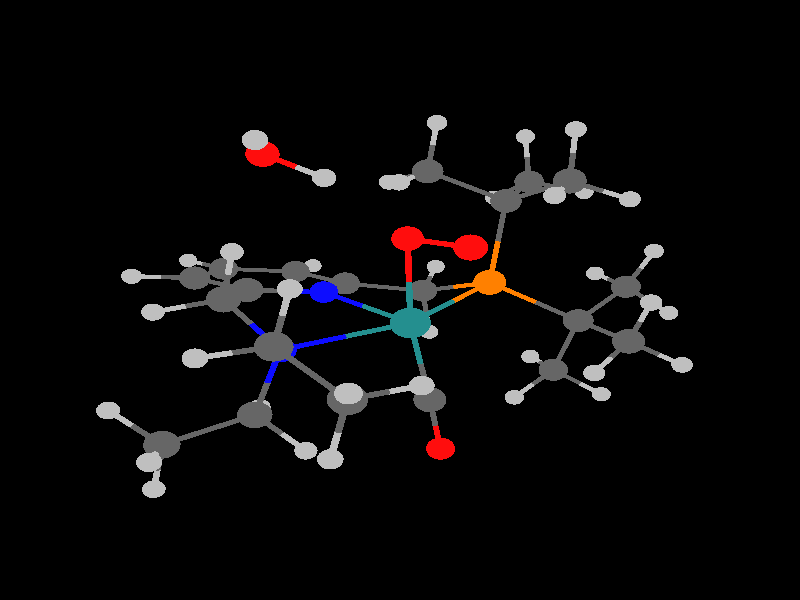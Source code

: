 global_settings {
	ambient_light rgb <0.200000002980232, 0.200000002980232, 0.200000002980232>
	max_trace_level 15
}

background { color rgb <0,0,0> }

camera {
	perspective
	location <-9.21826662250681, -10.4565443156218, 11.6578292661991>
	angle 40
	up <0.269039665202276, 0.602111956126502, 0.751717267885583>
	right <0.820144132216327, -0.552427444449299, 0.1489547616236> * 1
	direction <0.504956692141984, 0.576441767144552, -0.642443482457634> }

light_source {
	<19.1019154068519, -33.5861357192592, 72.4613024607581>
	color rgb <1, 1, 1>
	fade_distance 112.534205808901
	fade_power 0
	parallel
	point_at <-19.1019154068519, 33.5861357192592, -72.4613024607581>
}

light_source {
	<-12.1148253090522, 64.7995143498643, 4.82864731371316>
	color rgb <0.300000011920929, 0.300000011920929, 0.300000011920929>
	fade_distance 112.534205808901
	fade_power 0
	parallel
	point_at <12.1148253090522, -64.7995143498643, -4.82864731371316>
}

#default {
	finish {ambient .8 diffuse 1 specular 1 roughness .005 metallic 0.5}
}

union {
}
union {
cylinder {
	<3.34686, -0.34867, -2.89655>, 	<3.1926609476063, -0.767183553112238, -2.66519665349881>, 0.05
	pigment { rgbt <0.75, 0.75, 0.75, 0> }
}
cylinder {
	<3.1926609476063, -0.767183553112238, -2.66519665349881>, 	<3.009, -1.26566, -2.38964>, 0.05
	pigment { rgbt <0.400000005960464, 0.400000005960464, 0.400000005960464, 0> }
}
cylinder {
	<3.63245, -2.09289, -2.76752>, 	<3.34786520391343, -1.71528621322208, -2.59502998035898>, 0.05
	pigment { rgbt <0.75, 0.75, 0.75, 0> }
}
cylinder {
	<3.34786520391343, -1.71528621322208, -2.59502998035898>, 	<3.009, -1.26566, -2.38964>, 0.05
	pigment { rgbt <0.400000005960464, 0.400000005960464, 0.400000005960464, 0> }
}
cylinder {
	<1.97571, -1.47843, -2.6886>, 	<2.44712251269527, -1.3813590515478, -2.55220703694473>, 0.05
	pigment { rgbt <0.75, 0.75, 0.75, 0> }
}
cylinder {
	<2.44712251269527, -1.3813590515478, -2.55220703694473>, 	<3.009, -1.26566, -2.38964>, 0.05
	pigment { rgbt <0.400000005960464, 0.400000005960464, 0.400000005960464, 0> }
}
cylinder {
	<-4.85289, -1.00424, -2.60984>, 	<-4.75152956093741, -0.904632033184148, -2.12825241188295>, 0.05
	pigment { rgbt <0.75, 0.75, 0.75, 0> }
}
cylinder {
	<-4.75152956093741, -0.904632033184148, -2.12825241188295>, 	<-4.63079, -0.78598, -1.55459>, 0.05
	pigment { rgbt <0.400000005960464, 0.400000005960464, 0.400000005960464, 0> }
}
cylinder {
	<-0.24541, -2.20583, -2.58353>, 	<-0.238786909927239, -1.90058748278065, -2.10053701091626>, 0.05
	pigment { rgbt <1, 0.0500000007450581, 0.0500000007450581, 0> }
}
cylinder {
	<-0.238786909927239, -1.90058748278065, -2.10053701091626>, 	<-0.23183, -1.57996, -1.5932>, 0.05
	pigment { rgbt <0.400000005960464, 0.400000005960464, 0.400000005960464, 0> }
}
cylinder {
	<3.009, -1.26566, -2.38964>, 	<3.10248, -1.220855, -1.631035>, 0.05
	pigment { rgbt <0.400000005960464, 0.400000005960464, 0.400000005960464, 0> }
}
cylinder {
	<3.10248, -1.220855, -1.631035>, 	<3.19596, -1.17605, -0.87243>, 0.05
	pigment { rgbt <0.400000005960464, 0.400000005960464, 0.400000005960464, 0> }
}
cylinder {
	<1.62986, 0.85885, -2.36903>, 	<1.63611786082922, 1.09223945289527, -1.92346665739997>, 0.05
	pigment { rgbt <0.75, 0.75, 0.75, 0> }
}
cylinder {
	<1.63611786082922, 1.09223945289527, -1.92346665739997>, 	<1.64357, 1.37017, -1.39287>, 0.05
	pigment { rgbt <0.400000005960464, 0.400000005960464, 0.400000005960464, 0> }
}
cylinder {
	<0.82291, 3.90564, -2.20703>, 	<0.464275841033067, 3.64141133123107, -1.98563788510829>, 0.05
	pigment { rgbt <0.75, 0.75, 0.75, 0> }
}
cylinder {
	<0.464275841033067, 3.64141133123107, -1.98563788510829>, 	<0.03643, 3.32619, -1.72152>, 0.05
	pigment { rgbt <0.400000005960464, 0.400000005960464, 0.400000005960464, 0> }
}
cylinder {
	<-2.61559, -0.18268, -2.05967>, 	<-2.84762669674792, -0.491049121218968, -1.73849970392504>, 0.05
	pigment { rgbt <0.75, 0.75, 0.75, 0> }
}
cylinder {
	<-2.84762669674792, -0.491049121218968, -1.73849970392504>, 	<-3.12403, -0.85838, -1.35592>, 0.05
	pigment { rgbt <0.400000005960464, 0.400000005960464, 0.400000005960464, 0> }
}
cylinder {
	<-1.49003, 4.82932, -1.98022>, 	<-1.38205736158751, 4.37645693445837, -1.8041357204451>, 0.05
	pigment { rgbt <0.75, 0.75, 0.75, 0> }
}
cylinder {
	<-1.38205736158751, 4.37645693445837, -1.8041357204451>, 	<-1.25326, 3.83625, -1.59409>, 0.05
	pigment { rgbt <0.400000005960464, 0.400000005960464, 0.400000005960464, 0> }
}
cylinder {
	<0.03643, 3.32619, -1.72152>, 	<-0.608415, 3.58122, -1.657805>, 0.05
	pigment { rgbt <0.400000005960464, 0.400000005960464, 0.400000005960464, 0> }
}
cylinder {
	<-0.608415, 3.58122, -1.657805>, 	<-1.25326, 3.83625, -1.59409>, 0.05
	pigment { rgbt <0.400000005960464, 0.400000005960464, 0.400000005960464, 0> }
}
cylinder {
	<0.03643, 3.32619, -1.72152>, 	<0.17463, 2.688725, -1.475685>, 0.05
	pigment { rgbt <0.400000005960464, 0.400000005960464, 0.400000005960464, 0> }
}
cylinder {
	<0.17463, 2.688725, -1.475685>, 	<0.31283, 2.05126, -1.22985>, 0.05
	pigment { rgbt <0.400000005960464, 0.400000005960464, 0.400000005960464, 0> }
}
cylinder {
	<-2.77125, -1.86864, -1.59665>, 	<-2.93220143333838, -1.40772159463566, -1.48681996840085>, 0.05
	pigment { rgbt <0.75, 0.75, 0.75, 0> }
}
cylinder {
	<-2.93220143333838, -1.40772159463566, -1.48681996840085>, 	<-3.12403, -0.85838, -1.35592>, 0.05
	pigment { rgbt <0.400000005960464, 0.400000005960464, 0.400000005960464, 0> }
}
cylinder {
	<-1.25326, 3.83625, -1.59409>, 	<-1.74752, 3.451975, -1.288075>, 0.05
	pigment { rgbt <0.400000005960464, 0.400000005960464, 0.400000005960464, 0> }
}
cylinder {
	<-1.74752, 3.451975, -1.288075>, 	<-2.24178, 3.0677, -0.98206>, 0.05
	pigment { rgbt <0.400000005960464, 0.400000005960464, 0.400000005960464, 0> }
}
cylinder {
	<-0.23183, -1.57996, -1.5932>, 	<-0.273771107345544, -1.14781247749162, -0.823507498938069>, 0.05
	pigment { rgbt <0.400000005960464, 0.400000005960464, 0.400000005960464, 0> }
}
cylinder {
	<-0.273771107345544, -1.14781247749162, -0.823507498938069>, 	<-0.31837, -0.68828, -0.00504>, 0.05
	pigment { rgbt <0.140000000596046, 0.560000002384186, 0.560000002384186, 0> }
}
cylinder {
	<-4.63079, -0.78598, -1.55459>, 	<-3.87741, -0.82218, -1.455255>, 0.05
	pigment { rgbt <0.400000005960464, 0.400000005960464, 0.400000005960464, 0> }
}
cylinder {
	<-3.87741, -0.82218, -1.455255>, 	<-3.12403, -0.85838, -1.35592>, 0.05
	pigment { rgbt <0.400000005960464, 0.400000005960464, 0.400000005960464, 0> }
}
cylinder {
	<-4.63079, -0.78598, -1.55459>, 	<-4.85895006725176, -0.246202315998051, -1.43486168641523>, 0.05
	pigment { rgbt <0.400000005960464, 0.400000005960464, 0.400000005960464, 0> }
}
cylinder {
	<-4.85895006725176, -0.246202315998051, -1.43486168641523>, 	<-5.05049, 0.20694, -1.33435>, 0.05
	pigment { rgbt <0.75, 0.75, 0.75, 0> }
}
cylinder {
	<-4.63079, -0.78598, -1.55459>, 	<-4.92430714597025, -1.18918756574839, -1.22473046139374>, 0.05
	pigment { rgbt <0.400000005960464, 0.400000005960464, 0.400000005960464, 0> }
}
cylinder {
	<-4.92430714597025, -1.18918756574839, -1.22473046139374>, 	<-5.1707, -1.52766, -0.94783>, 0.05
	pigment { rgbt <0.75, 0.75, 0.75, 0> }
}
cylinder {
	<2.46623, 2.10001, -1.42016>, 	<2.09079521154576, 1.76693518658323, -1.40770574748144>, 0.05
	pigment { rgbt <0.75, 0.75, 0.75, 0> }
}
cylinder {
	<2.09079521154576, 1.76693518658323, -1.40770574748144>, 	<1.64357, 1.37017, -1.39287>, 0.05
	pigment { rgbt <0.400000005960464, 0.400000005960464, 0.400000005960464, 0> }
}
cylinder {
	<1.64357, 1.37017, -1.39287>, 	<0.9782, 1.710715, -1.31136>, 0.05
	pigment { rgbt <0.400000005960464, 0.400000005960464, 0.400000005960464, 0> }
}
cylinder {
	<0.9782, 1.710715, -1.31136>, 	<0.31283, 2.05126, -1.22985>, 0.05
	pigment { rgbt <0.400000005960464, 0.400000005960464, 0.400000005960464, 0> }
}
cylinder {
	<1.64357, 1.37017, -1.39287>, 	<1.75720484208658, 0.686397794288581, -0.76948458477181>, 0.05
	pigment { rgbt <0.400000005960464, 0.400000005960464, 0.400000005960464, 0> }
}
cylinder {
	<1.75720484208658, 0.686397794288581, -0.76948458477181>, 	<1.87279, -0.00911, -0.1354>, 0.05
	pigment { rgbt <1, 0.5, 0, 0> }
}
cylinder {
	<-3.12403, -0.85838, -1.35592>, 	<-2.86040902703843, -0.684886854185737, -0.670234157037062>, 0.05
	pigment { rgbt <0.400000005960464, 0.400000005960464, 0.400000005960464, 0> }
}
cylinder {
	<-2.86040902703843, -0.684886854185737, -0.670234157037062>, 	<-2.60517, -0.51691, -0.00635>, 0.05
	pigment { rgbt <0.0500000007450581, 0.0500000007450581, 1, 0> }
}
cylinder {
	<0.31283, 2.05126, -1.22985>, 	<-0.17697811059979, 1.68965474998497, -0.917228614584557>, 0.05
	pigment { rgbt <0.400000005960464, 0.400000005960464, 0.400000005960464, 0> }
}
cylinder {
	<-0.17697811059979, 1.68965474998497, -0.917228614584557>, 	<-0.64961, 1.34073, -0.61557>, 0.05
	pigment { rgbt <0.0500000007450581, 0.0500000007450581, 1, 0> }
}
cylinder {
	<5.29862, -1.51901, -1.13009>, 	<5.00304625083173, -1.18600451734632, -0.894963935565105>, 0.05
	pigment { rgbt <0.75, 0.75, 0.75, 0> }
}
cylinder {
	<5.00304625083173, -1.18600451734632, -0.894963935565105>, 	<4.65112, -0.78951, -0.61501>, 0.05
	pigment { rgbt <0.400000005960464, 0.400000005960464, 0.400000005960464, 0> }
}
cylinder {
	<4.89859, 0.20539, -1.01207>, 	<4.785659389028, -0.248623273754561, -0.830875397047959>, 0.05
	pigment { rgbt <0.75, 0.75, 0.75, 0> }
}
cylinder {
	<4.785659389028, -0.248623273754561, -0.830875397047959>, 	<4.65112, -0.78951, -0.61501>, 0.05
	pigment { rgbt <0.400000005960464, 0.400000005960464, 0.400000005960464, 0> }
}
cylinder {
	<-2.24178, 3.0677, -0.98206>, 	<-2.79657381043735, 3.26989621256813, -0.923595657111771>, 0.05
	pigment { rgbt <0.400000005960464, 0.400000005960464, 0.400000005960464, 0> }
}
cylinder {
	<-2.79657381043735, 3.26989621256813, -0.923595657111771>, 	<-3.26161, 3.43938, -0.87459>, 0.05
	pigment { rgbt <0.75, 0.75, 0.75, 0> }
}
cylinder {
	<-2.24178, 3.0677, -0.98206>, 	<-2.07042, 2.440685, -0.735125>, 0.05
	pigment { rgbt <0.400000005960464, 0.400000005960464, 0.400000005960464, 0> }
}
cylinder {
	<-2.07042, 2.440685, -0.735125>, 	<-1.89906, 1.81367, -0.48819>, 0.05
	pigment { rgbt <0.400000005960464, 0.400000005960464, 0.400000005960464, 0> }
}
cylinder {
	<3.19596, -1.17605, -0.87243>, 	<3.92354, -0.98278, -0.74372>, 0.05
	pigment { rgbt <0.400000005960464, 0.400000005960464, 0.400000005960464, 0> }
}
cylinder {
	<3.92354, -0.98278, -0.74372>, 	<4.65112, -0.78951, -0.61501>, 0.05
	pigment { rgbt <0.400000005960464, 0.400000005960464, 0.400000005960464, 0> }
}
cylinder {
	<3.19596, -1.17605, -0.87243>, 	<3.058935, -1.86181, -0.558505>, 0.05
	pigment { rgbt <0.400000005960464, 0.400000005960464, 0.400000005960464, 0> }
}
cylinder {
	<3.058935, -1.86181, -0.558505>, 	<2.92191, -2.54757, -0.24458>, 0.05
	pigment { rgbt <0.400000005960464, 0.400000005960464, 0.400000005960464, 0> }
}
cylinder {
	<3.19596, -1.17605, -0.87243>, 	<2.53991127839695, -0.597462596123349, -0.506998808782621>, 0.05
	pigment { rgbt <0.400000005960464, 0.400000005960464, 0.400000005960464, 0> }
}
cylinder {
	<2.53991127839695, -0.597462596123349, -0.506998808782621>, 	<1.87279, -0.00911, -0.1354>, 0.05
	pigment { rgbt <1, 0.5, 0, 0> }
}
cylinder {
	<3.64858, -3.27877, -0.63668>, 	<3.31687012165442, -2.94499227001763, -0.457694431173295>, 0.05
	pigment { rgbt <0.75, 0.75, 0.75, 0> }
}
cylinder {
	<3.31687012165442, -2.94499227001763, -0.457694431173295>, 	<2.92191, -2.54757, -0.24458>, 0.05
	pigment { rgbt <0.400000005960464, 0.400000005960464, 0.400000005960464, 0> }
}
cylinder {
	<-0.64961, 1.34073, -0.61557>, 	<-1.26316275444396, 1.57297109783243, -0.553018997670118>, 0.05
	pigment { rgbt <0.0500000007450581, 0.0500000007450581, 1, 0> }
}
cylinder {
	<-1.26316275444396, 1.57297109783243, -0.553018997670118>, 	<-1.89906, 1.81367, -0.48819>, 0.05
	pigment { rgbt <0.400000005960464, 0.400000005960464, 0.400000005960464, 0> }
}
cylinder {
	<-0.64961, 1.34073, -0.61557>, 	<-0.490168095440392, 0.364068912056244, -0.321692249756137>, 0.05
	pigment { rgbt <0.0500000007450581, 0.0500000007450581, 1, 0> }
}
cylinder {
	<-0.490168095440392, 0.364068912056244, -0.321692249756137>, 	<-0.31837, -0.68828, -0.00504>, 0.05
	pigment { rgbt <0.140000000596046, 0.560000002384186, 0.560000002384186, 0> }
}
cylinder {
	<4.65112, -0.78951, -0.61501>, 	<4.79395460533352, -0.80683827891884, -0.0356299958228227>, 0.05
	pigment { rgbt <0.400000005960464, 0.400000005960464, 0.400000005960464, 0> }
}
cylinder {
	<4.79395460533352, -0.80683827891884, -0.0356299958228227>, 	<4.91382, -0.82138, 0.45058>, 0.05
	pigment { rgbt <0.75, 0.75, 0.75, 0> }
}
cylinder {
	<-1.89906, 1.81367, -0.48819>, 	<-2.366305, 1.367215, -0.10599>, 0.05
	pigment { rgbt <0.400000005960464, 0.400000005960464, 0.400000005960464, 0> }
}
cylinder {
	<-2.366305, 1.367215, -0.10599>, 	<-2.83355, 0.92076, 0.27621>, 0.05
	pigment { rgbt <0.400000005960464, 0.400000005960464, 0.400000005960464, 0> }
}
cylinder {
	<1.90555, -2.89679, -0.47328>, 	<2.36932918685603, -2.73743606277907, -0.368921012993453>, 0.05
	pigment { rgbt <0.75, 0.75, 0.75, 0> }
}
cylinder {
	<2.36932918685603, -2.73743606277907, -0.368921012993453>, 	<2.92191, -2.54757, -0.24458>, 0.05
	pigment { rgbt <0.400000005960464, 0.400000005960464, 0.400000005960464, 0> }
}
cylinder {
	<2.92191, -2.54757, -0.24458>, 	<2.9749198928442, -2.53452818552628, 0.350934582282086>, 0.05
	pigment { rgbt <0.400000005960464, 0.400000005960464, 0.400000005960464, 0> }
}
cylinder {
	<2.9749198928442, -2.53452818552628, 0.350934582282086>, 	<3.01942, -2.52358, 0.85085>, 0.05
	pigment { rgbt <0.75, 0.75, 0.75, 0> }
}
cylinder {
	<1.87279, -0.00911, -0.1354>, 	<0.796282597260013, -0.342783274758081, -0.071354697502152>, 0.05
	pigment { rgbt <1, 0.5, 0, 0> }
}
cylinder {
	<0.796282597260013, -0.342783274758081, -0.071354697502152>, 	<-0.31837, -0.68828, -0.00504>, 0.05
	pigment { rgbt <0.140000000596046, 0.560000002384186, 0.560000002384186, 0> }
}
cylinder {
	<1.87279, -0.00911, -0.1354>, 	<2.22196263743148, 0.463755887122569, 0.626579257839004>, 0.05
	pigment { rgbt <1, 0.5, 0, 0> }
}
cylinder {
	<2.22196263743148, 0.463755887122569, 0.626579257839004>, 	<2.56533, 0.92876, 1.37589>, 0.05
	pigment { rgbt <0.400000005960464, 0.400000005960464, 0.400000005960464, 0> }
}
cylinder {
	<-2.60517, -0.51691, -0.00635>, 	<-1.50165814793808, -0.599605830893761, -0.00571785004101753>, 0.05
	pigment { rgbt <0.0500000007450581, 0.0500000007450581, 1, 0> }
}
cylinder {
	<-1.50165814793808, -0.599605830893761, -0.00571785004101753>, 	<-0.31837, -0.68828, -0.00504>, 0.05
	pigment { rgbt <0.140000000596046, 0.560000002384186, 0.560000002384186, 0> }
}
cylinder {
	<-2.60517, -0.51691, -0.00635>, 	<-2.71751184962343, 0.190290748524903, 0.132643401478223>, 0.05
	pigment { rgbt <0.0500000007450581, 0.0500000007450581, 1, 0> }
}
cylinder {
	<-2.71751184962343, 0.190290748524903, 0.132643401478223>, 	<-2.83355, 0.92076, 0.27621>, 0.05
	pigment { rgbt <0.400000005960464, 0.400000005960464, 0.400000005960464, 0> }
}
cylinder {
	<-2.60517, -0.51691, -0.00635>, 	<-2.92256739510793, -0.90840581062889, 0.518831865928199>, 0.05
	pigment { rgbt <0.0500000007450581, 0.0500000007450581, 1, 0> }
}
cylinder {
	<-2.92256739510793, -0.90840581062889, 0.518831865928199>, 	<-3.25043, -1.31281, 1.06133>, 0.05
	pigment { rgbt <0.400000005960464, 0.400000005960464, 0.400000005960464, 0> }
}
cylinder {
	<-0.31837, -0.68828, -0.00504>, 	<-0.430788057824863, -0.514237149017153, 1.07789965051798>, 0.05
	pigment { rgbt <0.140000000596046, 0.560000002384186, 0.560000002384186, 0> }
}
cylinder {
	<-0.430788057824863, -0.514237149017153, 1.07789965051798>, 	<-0.53456, -0.35358, 2.07755>, 0.05
	pigment { rgbt <1, 0.0500000007450581, 0.0500000007450581, 0> }
}
cylinder {
	<-3.38208, -3.24852, 0.05218>, 	<-3.18722285449632, -3.04052359737844, 0.465717466469437>, 0.05
	pigment { rgbt <0.75, 0.75, 0.75, 0> }
}
cylinder {
	<-3.18722285449632, -3.04052359737844, 0.465717466469437>, 	<-2.95512, -2.79277, 0.9583>, 0.05
	pigment { rgbt <0.400000005960464, 0.400000005960464, 0.400000005960464, 0> }
}
cylinder {
	<-3.88007, 1.2062, 0.07627>, 	<-3.40235123980764, 1.07590144583065, 0.167539243696118>, 0.05
	pigment { rgbt <0.75, 0.75, 0.75, 0> }
}
cylinder {
	<-3.40235123980764, 1.07590144583065, 0.167539243696118>, 	<-2.83355, 0.92076, 0.27621>, 0.05
	pigment { rgbt <0.400000005960464, 0.400000005960464, 0.400000005960464, 0> }
}
cylinder {
	<3.73636, 2.40888, 0.24034>, 	<3.78179448498208, 2.10465835605721, 0.637621327396796>, 0.05
	pigment { rgbt <0.75, 0.75, 0.75, 0> }
}
cylinder {
	<3.78179448498208, 2.10465835605721, 0.637621327396796>, 	<3.83591, 1.74231, 1.11081>, 0.05
	pigment { rgbt <0.400000005960464, 0.400000005960464, 0.400000005960464, 0> }
}
cylinder {
	<-2.83355, 0.92076, 0.27621>, 	<-2.74145628589943, 1.01064198685452, 0.862980694957072>, 0.05
	pigment { rgbt <0.400000005960464, 0.400000005960464, 0.400000005960464, 0> }
}
cylinder {
	<-2.74145628589943, 1.01064198685452, 0.862980694957072>, 	<-2.66408, 1.08616, 1.35598>, 0.05
	pigment { rgbt <0.75, 0.75, 0.75, 0> }
}
cylinder {
	<-2.95512, -2.79277, 0.9583>, 	<-2.36332618836659, -2.88321684190879, 0.960110132721656>, 0.05
	pigment { rgbt <0.400000005960464, 0.400000005960464, 0.400000005960464, 0> }
}
cylinder {
	<-2.36332618836659, -2.88321684190879, 0.960110132721656>, 	<-1.86643, -2.95916, 0.96163>, 0.05
	pigment { rgbt <0.75, 0.75, 0.75, 0> }
}
cylinder {
	<-2.95512, -2.79277, 0.9583>, 	<-3.102775, -2.05279, 1.009815>, 0.05
	pigment { rgbt <0.400000005960464, 0.400000005960464, 0.400000005960464, 0> }
}
cylinder {
	<-3.102775, -2.05279, 1.009815>, 	<-3.25043, -1.31281, 1.06133>, 0.05
	pigment { rgbt <0.400000005960464, 0.400000005960464, 0.400000005960464, 0> }
}
cylinder {
	<-2.95512, -2.79277, 0.9583>, 	<-3.18879027832597, -3.07493901158515, 1.43076714621179>, 0.05
	pigment { rgbt <0.400000005960464, 0.400000005960464, 0.400000005960464, 0> }
}
cylinder {
	<-3.18879027832597, -3.07493901158515, 1.43076714621179>, 	<-3.38494, -3.3118, 1.82737>, 0.05
	pigment { rgbt <0.75, 0.75, 0.75, 0> }
}
cylinder {
	<4.73044, 1.1274, 0.97445>, 	<4.32242219425586, 1.40787603649976, 1.03664725217854>, 0.05
	pigment { rgbt <0.75, 0.75, 0.75, 0> }
}
cylinder {
	<4.32242219425586, 1.40787603649976, 1.03664725217854>, 	<3.83591, 1.74231, 1.11081>, 0.05
	pigment { rgbt <0.400000005960464, 0.400000005960464, 0.400000005960464, 0> }
}
cylinder {
	<-4.34039, -1.12453, 1.05618>, 	<-3.842708984804, -1.21049955992982, 1.05853151494391>, 0.05
	pigment { rgbt <0.75, 0.75, 0.75, 0> }
}
cylinder {
	<-3.842708984804, -1.21049955992982, 1.05853151494391>, 	<-3.25043, -1.31281, 1.06133>, 0.05
	pigment { rgbt <0.400000005960464, 0.400000005960464, 0.400000005960464, 0> }
}
cylinder {
	<-3.25043, -1.31281, 1.06133>, 	<-3.04077287602757, -1.09818835715455, 1.57683519960273>, 0.05
	pigment { rgbt <0.400000005960464, 0.400000005960464, 0.400000005960464, 0> }
}
cylinder {
	<-3.04077287602757, -1.09818835715455, 1.57683519960273>, 	<-2.86486, -0.91811, 2.00937>, 0.05
	pigment { rgbt <0.75, 0.75, 0.75, 0> }
}
cylinder {
	<1.33192, 2.72272, 1.07485>, 	<1.40415208897378, 2.36077000869829, 1.41551418458069>, 0.05
	pigment { rgbt <0.75, 0.75, 0.75, 0> }
}
cylinder {
	<1.40415208897378, 2.36077000869829, 1.41551418458069>, 	<1.49019, 1.92964, 1.82129>, 0.05
	pigment { rgbt <0.400000005960464, 0.400000005960464, 0.400000005960464, 0> }
}
cylinder {
	<3.83591, 1.74231, 1.11081>, 	<3.20062, 1.335535, 1.24335>, 0.05
	pigment { rgbt <0.400000005960464, 0.400000005960464, 0.400000005960464, 0> }
}
cylinder {
	<3.20062, 1.335535, 1.24335>, 	<2.56533, 0.92876, 1.37589>, 0.05
	pigment { rgbt <0.400000005960464, 0.400000005960464, 0.400000005960464, 0> }
}
cylinder {
	<3.83591, 1.74231, 1.11081>, 	<3.93348894168493, 2.09389421555346, 1.58637757425534>, 0.05
	pigment { rgbt <0.400000005960464, 0.400000005960464, 0.400000005960464, 0> }
}
cylinder {
	<3.93348894168493, 2.09389421555346, 1.58637757425534>, 	<4.01544, 2.38917, 1.98578>, 0.05
	pigment { rgbt <0.75, 0.75, 0.75, 0> }
}
cylinder {
	<2.56533, 0.92876, 1.37589>, 	<2.02776, 1.4292, 1.59859>, 0.05
	pigment { rgbt <0.400000005960464, 0.400000005960464, 0.400000005960464, 0> }
}
cylinder {
	<2.02776, 1.4292, 1.59859>, 	<1.49019, 1.92964, 1.82129>, 0.05
	pigment { rgbt <0.400000005960464, 0.400000005960464, 0.400000005960464, 0> }
}
cylinder {
	<2.56533, 0.92876, 1.37589>, 	<2.68749, 0.420855, 1.93505>, 0.05
	pigment { rgbt <0.400000005960464, 0.400000005960464, 0.400000005960464, 0> }
}
cylinder {
	<2.68749, 0.420855, 1.93505>, 	<2.80965, -0.08705, 2.49421>, 0.05
	pigment { rgbt <0.400000005960464, 0.400000005960464, 0.400000005960464, 0> }
}
cylinder {
	<1.49019, 1.92964, 1.82129>, 	<0.968990401599181, 1.66850993501595, 1.94122796232543>, 0.05
	pigment { rgbt <0.400000005960464, 0.400000005960464, 0.400000005960464, 0> }
}
cylinder {
	<0.968990401599181, 1.66850993501595, 1.94122796232543>, 	<0.53186, 1.4495, 2.04182>, 0.05
	pigment { rgbt <0.75, 0.75, 0.75, 0> }
}
cylinder {
	<1.49019, 1.92964, 1.82129>, 	<1.68051343941903, 2.19585692195867, 2.32336210263922>, 0.05
	pigment { rgbt <0.400000005960464, 0.400000005960464, 0.400000005960464, 0> }
}
cylinder {
	<1.68051343941903, 2.19585692195867, 2.32336210263922>, 	<1.84035, 2.41943, 2.74501>, 0.05
	pigment { rgbt <0.75, 0.75, 0.75, 0> }
}
cylinder {
	<-0.53456, -0.35358, 2.07755>, 	<-0.44425, -0.93846, 2.356645>, 0.05
	pigment { rgbt <1, 0.0500000007450581, 0.0500000007450581, 0> }
}
cylinder {
	<-0.44425, -0.93846, 2.356645>, 	<-0.35394, -1.52334, 2.63574>, 0.05
	pigment { rgbt <1, 0.0500000007450581, 0.0500000007450581, 0> }
}
cylinder {
	<3.63051, -0.77775, 2.24948>, 	<3.25588794787484, -0.462530046045792, 2.36116927078502>, 0.05
	pigment { rgbt <0.75, 0.75, 0.75, 0> }
}
cylinder {
	<3.25588794787484, -0.462530046045792, 2.36116927078502>, 	<2.80965, -0.08705, 2.49421>, 0.05
	pigment { rgbt <0.400000005960464, 0.400000005960464, 0.400000005960464, 0> }
}
cylinder {
	<2.80965, -0.08705, 2.49421>, 	<2.31976752730735, -0.408558479342535, 2.61044454434538>, 0.05
	pigment { rgbt <0.400000005960464, 0.400000005960464, 0.400000005960464, 0> }
}
cylinder {
	<2.31976752730735, -0.408558479342535, 2.61044454434538>, 	<1.90861, -0.6784, 2.708>, 0.05
	pigment { rgbt <0.75, 0.75, 0.75, 0> }
}
cylinder {
	<2.80965, -0.08705, 2.49421>, 	<2.96486143848777, 0.204018325291025, 2.99484664987735>, 0.05
	pigment { rgbt <0.400000005960464, 0.400000005960464, 0.400000005960464, 0> }
}
cylinder {
	<2.96486143848777, 0.204018325291025, 2.99484664987735>, 	<3.09522, 0.44848, 3.41532>, 0.05
	pigment { rgbt <0.75, 0.75, 0.75, 0> }
}
cylinder {
	<-1.45833, 0.73127, 3.05377>, 	<-1.78412775195358, 1.01766732884088, 3.20363789768115>, 0.05
	pigment { rgbt <0.75, 0.75, 0.75, 0> }
}
cylinder {
	<-1.78412775195358, 1.01766732884088, 3.20363789768115>, 	<-2.15763, 1.346, 3.37545>, 0.05
	pigment { rgbt <1, 0.0500000007450581, 0.0500000007450581, 0> }
}
cylinder {
	<-2.15763, 1.346, 3.37545>, 	<-2.39715225940398, 1.0691994682656, 3.7388783906922>, 0.05
	pigment { rgbt <1, 0.0500000007450581, 0.0500000007450581, 0> }
}
cylinder {
	<-2.39715225940398, 1.0691994682656, 3.7388783906922>, 	<-2.60547, 0.82846, 4.05496>, 0.05
	pigment { rgbt <0.75, 0.75, 0.75, 0> }
}
sphere {
	<-3.38494, -3.3118, 1.82737>, 0.176
	pigment { rgbt <0.75, 0.75, 0.75,0> }
}
sphere {
	<-2.95512, -2.79277, 0.9583>, 0.272
	pigment { rgbt <0.400000005960464, 0.400000005960464, 0.400000005960464,0> }
}
sphere {
	<-3.38208, -3.24852, 0.05218>, 0.176
	pigment { rgbt <0.75, 0.75, 0.75,0> }
}
sphere {
	<-1.86643, -2.95916, 0.96163>, 0.176
	pigment { rgbt <0.75, 0.75, 0.75,0> }
}
sphere {
	<1.90861, -0.6784, 2.708>, 0.176
	pigment { rgbt <0.75, 0.75, 0.75,0> }
}
sphere {
	<-0.53456, -0.35358, 2.07755>, 0.2432
	pigment { rgbt <1, 0.0500000007450581, 0.0500000007450581,0> }
}
sphere {
	<3.01942, -2.52358, 0.85085>, 0.176
	pigment { rgbt <0.75, 0.75, 0.75,0> }
}
sphere {
	<-0.35394, -1.52334, 2.63574>, 0.2432
	pigment { rgbt <1, 0.0500000007450581, 0.0500000007450581,0> }
}
sphere {
	<-3.25043, -1.31281, 1.06133>, 0.272
	pigment { rgbt <0.400000005960464, 0.400000005960464, 0.400000005960464,0> }
}
sphere {
	<3.09522, 0.44848, 3.41532>, 0.176
	pigment { rgbt <0.75, 0.75, 0.75,0> }
}
sphere {
	<-4.34039, -1.12453, 1.05618>, 0.176
	pigment { rgbt <0.75, 0.75, 0.75,0> }
}
sphere {
	<2.80965, -0.08705, 2.49421>, 0.272
	pigment { rgbt <0.400000005960464, 0.400000005960464, 0.400000005960464,0> }
}
sphere {
	<1.90555, -2.89679, -0.47328>, 0.176
	pigment { rgbt <0.75, 0.75, 0.75,0> }
}
sphere {
	<3.63051, -0.77775, 2.24948>, 0.176
	pigment { rgbt <0.75, 0.75, 0.75,0> }
}
sphere {
	<-2.86486, -0.91811, 2.00937>, 0.176
	pigment { rgbt <0.75, 0.75, 0.75,0> }
}
sphere {
	<2.92191, -2.54757, -0.24458>, 0.272
	pigment { rgbt <0.400000005960464, 0.400000005960464, 0.400000005960464,0> }
}
sphere {
	<3.64858, -3.27877, -0.63668>, 0.176
	pigment { rgbt <0.75, 0.75, 0.75,0> }
}
sphere {
	<-2.66408, 1.08616, 1.35598>, 0.176
	pigment { rgbt <0.75, 0.75, 0.75,0> }
}
sphere {
	<-0.31837, -0.68828, -0.00504>, 0.328
	pigment { rgbt <0.140000000596046, 0.560000002384186, 0.560000002384186,0> }
}
sphere {
	<0.53186, 1.4495, 2.04182>, 0.176
	pigment { rgbt <0.75, 0.75, 0.75,0> }
}
sphere {
	<-2.60517, -0.51691, -0.00635>, 0.248
	pigment { rgbt <0.0500000007450581, 0.0500000007450581, 1,0> }
}
sphere {
	<-2.83355, 0.92076, 0.27621>, 0.272
	pigment { rgbt <0.400000005960464, 0.400000005960464, 0.400000005960464,0> }
}
sphere {
	<2.56533, 0.92876, 1.37589>, 0.272
	pigment { rgbt <0.400000005960464, 0.400000005960464, 0.400000005960464,0> }
}
sphere {
	<1.84035, 2.41943, 2.74501>, 0.176
	pigment { rgbt <0.75, 0.75, 0.75,0> }
}
sphere {
	<4.91382, -0.82138, 0.45058>, 0.176
	pigment { rgbt <0.75, 0.75, 0.75,0> }
}
sphere {
	<1.49019, 1.92964, 1.82129>, 0.272
	pigment { rgbt <0.400000005960464, 0.400000005960464, 0.400000005960464,0> }
}
sphere {
	<3.19596, -1.17605, -0.87243>, 0.272
	pigment { rgbt <0.400000005960464, 0.400000005960464, 0.400000005960464,0> }
}
sphere {
	<1.87279, -0.00911, -0.1354>, 0.288
	pigment { rgbt <1, 0.5, 0,0> }
}
sphere {
	<-3.88007, 1.2062, 0.07627>, 0.176
	pigment { rgbt <0.75, 0.75, 0.75,0> }
}
sphere {
	<4.65112, -0.78951, -0.61501>, 0.272
	pigment { rgbt <0.400000005960464, 0.400000005960464, 0.400000005960464,0> }
}
sphere {
	<-2.77125, -1.86864, -1.59665>, 0.176
	pigment { rgbt <0.75, 0.75, 0.75,0> }
}
sphere {
	<-5.1707, -1.52766, -0.94783>, 0.176
	pigment { rgbt <0.75, 0.75, 0.75,0> }
}
sphere {
	<5.29862, -1.51901, -1.13009>, 0.176
	pigment { rgbt <0.75, 0.75, 0.75,0> }
}
sphere {
	<-3.12403, -0.85838, -1.35592>, 0.272
	pigment { rgbt <0.400000005960464, 0.400000005960464, 0.400000005960464,0> }
}
sphere {
	<4.01544, 2.38917, 1.98578>, 0.176
	pigment { rgbt <0.75, 0.75, 0.75,0> }
}
sphere {
	<-0.23183, -1.57996, -1.5932>, 0.272
	pigment { rgbt <0.400000005960464, 0.400000005960464, 0.400000005960464,0> }
}
sphere {
	<3.83591, 1.74231, 1.11081>, 0.272
	pigment { rgbt <0.400000005960464, 0.400000005960464, 0.400000005960464,0> }
}
sphere {
	<1.97571, -1.47843, -2.6886>, 0.176
	pigment { rgbt <0.75, 0.75, 0.75,0> }
}
sphere {
	<3.009, -1.26566, -2.38964>, 0.272
	pigment { rgbt <0.400000005960464, 0.400000005960464, 0.400000005960464,0> }
}
sphere {
	<4.73044, 1.1274, 0.97445>, 0.176
	pigment { rgbt <0.75, 0.75, 0.75,0> }
}
sphere {
	<3.63245, -2.09289, -2.76752>, 0.176
	pigment { rgbt <0.75, 0.75, 0.75,0> }
}
sphere {
	<-1.89906, 1.81367, -0.48819>, 0.272
	pigment { rgbt <0.400000005960464, 0.400000005960464, 0.400000005960464,0> }
}
sphere {
	<-0.64961, 1.34073, -0.61557>, 0.248
	pigment { rgbt <0.0500000007450581, 0.0500000007450581, 1,0> }
}
sphere {
	<-4.63079, -0.78598, -1.55459>, 0.272
	pigment { rgbt <0.400000005960464, 0.400000005960464, 0.400000005960464,0> }
}
sphere {
	<1.33192, 2.72272, 1.07485>, 0.176
	pigment { rgbt <0.75, 0.75, 0.75,0> }
}
sphere {
	<-2.61559, -0.18268, -2.05967>, 0.176
	pigment { rgbt <0.75, 0.75, 0.75,0> }
}
sphere {
	<4.89859, 0.20539, -1.01207>, 0.176
	pigment { rgbt <0.75, 0.75, 0.75,0> }
}
sphere {
	<-5.05049, 0.20694, -1.33435>, 0.176
	pigment { rgbt <0.75, 0.75, 0.75,0> }
}
sphere {
	<1.64357, 1.37017, -1.39287>, 0.272
	pigment { rgbt <0.400000005960464, 0.400000005960464, 0.400000005960464,0> }
}
sphere {
	<-4.85289, -1.00424, -2.60984>, 0.176
	pigment { rgbt <0.75, 0.75, 0.75,0> }
}
sphere {
	<3.73636, 2.40888, 0.24034>, 0.176
	pigment { rgbt <0.75, 0.75, 0.75,0> }
}
sphere {
	<0.31283, 2.05126, -1.22985>, 0.272
	pigment { rgbt <0.400000005960464, 0.400000005960464, 0.400000005960464,0> }
}
sphere {
	<-2.24178, 3.0677, -0.98206>, 0.272
	pigment { rgbt <0.400000005960464, 0.400000005960464, 0.400000005960464,0> }
}
sphere {
	<3.34686, -0.34867, -2.89655>, 0.176
	pigment { rgbt <0.75, 0.75, 0.75,0> }
}
sphere {
	<-3.26161, 3.43938, -0.87459>, 0.176
	pigment { rgbt <0.75, 0.75, 0.75,0> }
}
sphere {
	<1.62986, 0.85885, -2.36903>, 0.176
	pigment { rgbt <0.75, 0.75, 0.75,0> }
}
sphere {
	<2.46623, 2.10001, -1.42016>, 0.176
	pigment { rgbt <0.75, 0.75, 0.75,0> }
}
sphere {
	<0.03643, 3.32619, -1.72152>, 0.272
	pigment { rgbt <0.400000005960464, 0.400000005960464, 0.400000005960464,0> }
}
sphere {
	<-1.25326, 3.83625, -1.59409>, 0.272
	pigment { rgbt <0.400000005960464, 0.400000005960464, 0.400000005960464,0> }
}
sphere {
	<0.82291, 3.90564, -2.20703>, 0.176
	pigment { rgbt <0.75, 0.75, 0.75,0> }
}
sphere {
	<-1.49003, 4.82932, -1.98022>, 0.176
	pigment { rgbt <0.75, 0.75, 0.75,0> }
}
sphere {
	<-0.24541, -2.20583, -2.58353>, 0.2432
	pigment { rgbt <1, 0.0500000007450581, 0.0500000007450581,0> }
}
sphere {
	<-2.15763, 1.346, 3.37545>, 0.2432
	pigment { rgbt <1, 0.0500000007450581, 0.0500000007450581,0> }
}
sphere {
	<-1.45833, 0.73127, 3.05377>, 0.176
	pigment { rgbt <0.75, 0.75, 0.75,0> }
}
sphere {
	<-2.60547, 0.82846, 4.05496>, 0.176
	pigment { rgbt <0.75, 0.75, 0.75,0> }
}
}
merge {
}

